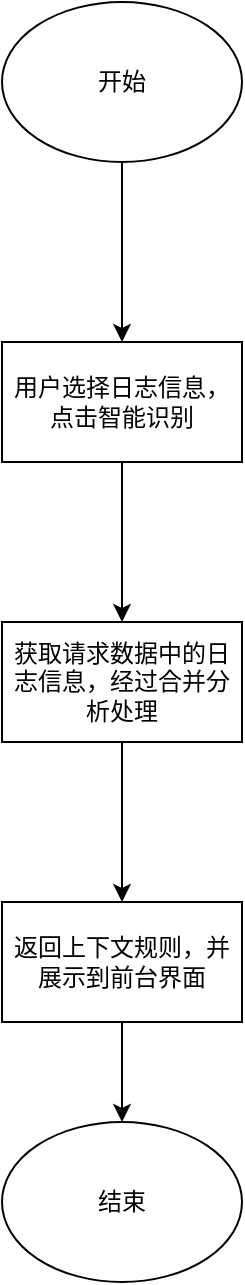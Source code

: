 <mxfile version="24.6.4" type="device">
  <diagram name="第 1 页" id="GJZ76wVmEsNwXecLRq51">
    <mxGraphModel dx="1434" dy="738" grid="1" gridSize="10" guides="1" tooltips="1" connect="1" arrows="1" fold="1" page="1" pageScale="1" pageWidth="827" pageHeight="1169" math="0" shadow="0">
      <root>
        <mxCell id="0" />
        <mxCell id="1" parent="0" />
        <mxCell id="m7MWTqh82JIl_yRlYdiF-11" value="" style="edgeStyle=orthogonalEdgeStyle;rounded=0;orthogonalLoop=1;jettySize=auto;html=1;" edge="1" parent="1" source="m7MWTqh82JIl_yRlYdiF-9" target="m7MWTqh82JIl_yRlYdiF-10">
          <mxGeometry relative="1" as="geometry" />
        </mxCell>
        <mxCell id="m7MWTqh82JIl_yRlYdiF-9" value="开始" style="ellipse;whiteSpace=wrap;html=1;" vertex="1" parent="1">
          <mxGeometry x="340" y="70" width="120" height="80" as="geometry" />
        </mxCell>
        <mxCell id="m7MWTqh82JIl_yRlYdiF-13" value="" style="edgeStyle=orthogonalEdgeStyle;rounded=0;orthogonalLoop=1;jettySize=auto;html=1;" edge="1" parent="1" source="m7MWTqh82JIl_yRlYdiF-10" target="m7MWTqh82JIl_yRlYdiF-12">
          <mxGeometry relative="1" as="geometry" />
        </mxCell>
        <mxCell id="m7MWTqh82JIl_yRlYdiF-10" value="用户选择日志信息，点击智能识别" style="whiteSpace=wrap;html=1;" vertex="1" parent="1">
          <mxGeometry x="340" y="240" width="120" height="60" as="geometry" />
        </mxCell>
        <mxCell id="m7MWTqh82JIl_yRlYdiF-15" value="" style="edgeStyle=orthogonalEdgeStyle;rounded=0;orthogonalLoop=1;jettySize=auto;html=1;" edge="1" parent="1" source="m7MWTqh82JIl_yRlYdiF-12" target="m7MWTqh82JIl_yRlYdiF-14">
          <mxGeometry relative="1" as="geometry" />
        </mxCell>
        <mxCell id="m7MWTqh82JIl_yRlYdiF-12" value="获取请求数据中的日志信息，经过合并分析处理" style="whiteSpace=wrap;html=1;" vertex="1" parent="1">
          <mxGeometry x="340" y="380" width="120" height="60" as="geometry" />
        </mxCell>
        <mxCell id="m7MWTqh82JIl_yRlYdiF-19" value="" style="edgeStyle=orthogonalEdgeStyle;rounded=0;orthogonalLoop=1;jettySize=auto;html=1;" edge="1" parent="1" source="m7MWTqh82JIl_yRlYdiF-14" target="m7MWTqh82JIl_yRlYdiF-18">
          <mxGeometry relative="1" as="geometry" />
        </mxCell>
        <mxCell id="m7MWTqh82JIl_yRlYdiF-14" value="返回上下文规则，并展示到前台界面" style="whiteSpace=wrap;html=1;" vertex="1" parent="1">
          <mxGeometry x="340" y="520" width="120" height="60" as="geometry" />
        </mxCell>
        <mxCell id="m7MWTqh82JIl_yRlYdiF-18" value="结束" style="ellipse;whiteSpace=wrap;html=1;" vertex="1" parent="1">
          <mxGeometry x="340" y="630" width="120" height="80" as="geometry" />
        </mxCell>
      </root>
    </mxGraphModel>
  </diagram>
</mxfile>
